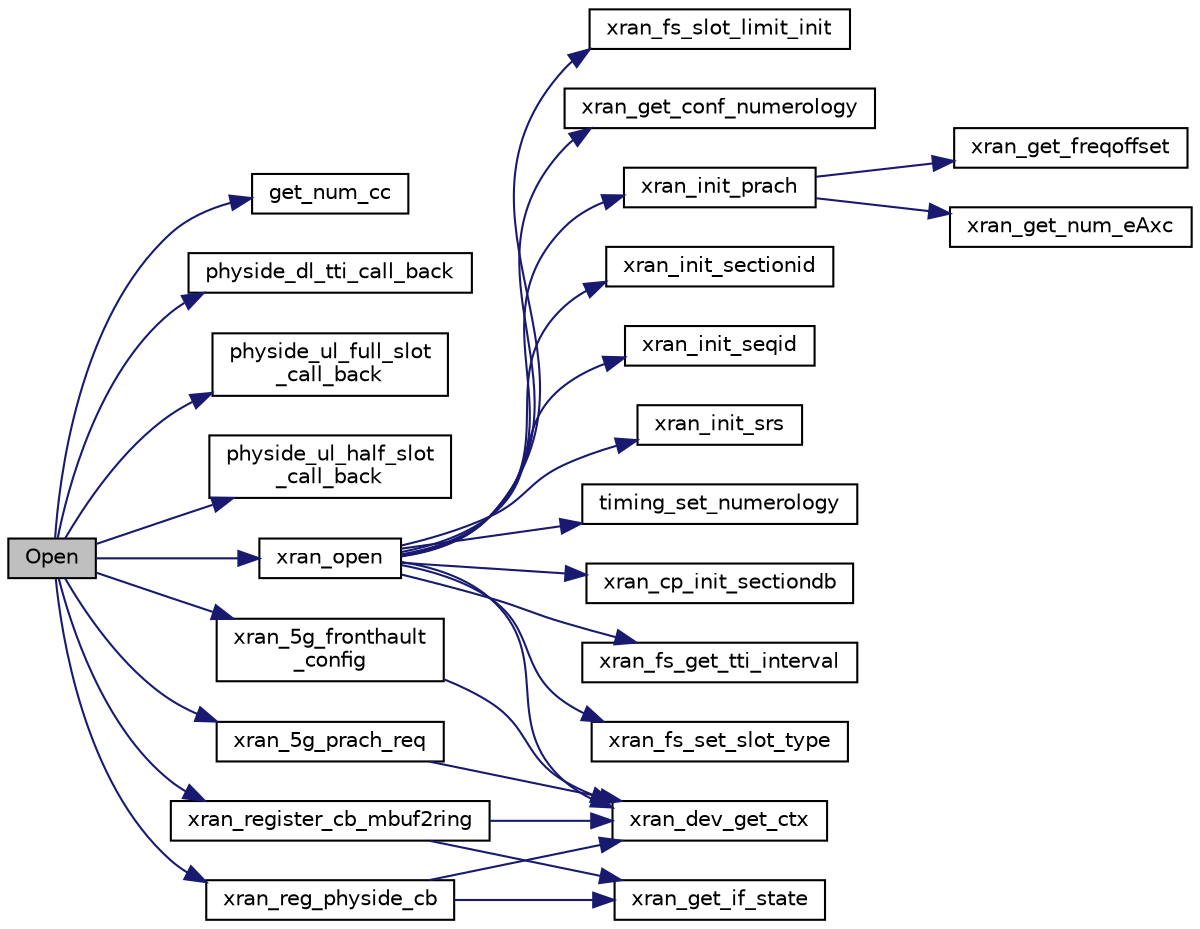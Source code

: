digraph "Open"
{
 // LATEX_PDF_SIZE
  edge [fontname="Helvetica",fontsize="10",labelfontname="Helvetica",labelfontsize="10"];
  node [fontname="Helvetica",fontsize="10",shape=record];
  rankdir="LR";
  Node1 [label="Open",height=0.2,width=0.4,color="black", fillcolor="grey75", style="filled", fontcolor="black",tooltip=" "];
  Node1 -> Node2 [color="midnightblue",fontsize="10",style="solid",fontname="Helvetica"];
  Node2 [label="get_num_cc",height=0.2,width=0.4,color="black", fillcolor="white", style="filled",URL="$classxran_lib_wraper.html#aeeef9211b4ee7d22934db64125b538dd",tooltip=" "];
  Node1 -> Node3 [color="midnightblue",fontsize="10",style="solid",fontname="Helvetica"];
  Node3 [label="physide_dl_tti_call_back",height=0.2,width=0.4,color="black", fillcolor="white", style="filled",URL="$sample-app_8c.html#aa8882d42d07fbd9750da4db4395b438c",tooltip=" "];
  Node1 -> Node4 [color="midnightblue",fontsize="10",style="solid",fontname="Helvetica"];
  Node4 [label="physide_ul_full_slot\l_call_back",height=0.2,width=0.4,color="black", fillcolor="white", style="filled",URL="$sample-app_8c.html#a874ba95e7c465e83ccc26ab623eec60c",tooltip=" "];
  Node1 -> Node5 [color="midnightblue",fontsize="10",style="solid",fontname="Helvetica"];
  Node5 [label="physide_ul_half_slot\l_call_back",height=0.2,width=0.4,color="black", fillcolor="white", style="filled",URL="$sample-app_8c.html#a52c968a559117b66a05591f958da75c2",tooltip=" "];
  Node1 -> Node6 [color="midnightblue",fontsize="10",style="solid",fontname="Helvetica"];
  Node6 [label="xran_5g_fronthault\l_config",height=0.2,width=0.4,color="black", fillcolor="white", style="filled",URL="$xran__fh__o__du_8h.html#ac94e2474beef3b68521cfd391211b1be",tooltip=" "];
  Node6 -> Node7 [color="midnightblue",fontsize="10",style="solid",fontname="Helvetica"];
  Node7 [label="xran_dev_get_ctx",height=0.2,width=0.4,color="black", fillcolor="white", style="filled",URL="$xran__main_8c.html#aa09e72e94d2a1d891e86f4c09b0f8b21",tooltip=" "];
  Node1 -> Node8 [color="midnightblue",fontsize="10",style="solid",fontname="Helvetica"];
  Node8 [label="xran_5g_prach_req",height=0.2,width=0.4,color="black", fillcolor="white", style="filled",URL="$xran__fh__o__du_8h.html#ab204e979de14c21d34e9b88c6c700d25",tooltip=" "];
  Node8 -> Node7 [color="midnightblue",fontsize="10",style="solid",fontname="Helvetica"];
  Node1 -> Node9 [color="midnightblue",fontsize="10",style="solid",fontname="Helvetica"];
  Node9 [label="xran_open",height=0.2,width=0.4,color="black", fillcolor="white", style="filled",URL="$xran__fh__o__du_8h.html#a03f408f45e97aa68ca47c92e4e7d1a70",tooltip=" "];
  Node9 -> Node10 [color="midnightblue",fontsize="10",style="solid",fontname="Helvetica"];
  Node10 [label="timing_set_numerology",height=0.2,width=0.4,color="black", fillcolor="white", style="filled",URL="$xran__timer_8h.html#a6c1790e87767257159038d0d98a393e6",tooltip=" "];
  Node9 -> Node11 [color="midnightblue",fontsize="10",style="solid",fontname="Helvetica"];
  Node11 [label="xran_cp_init_sectiondb",height=0.2,width=0.4,color="black", fillcolor="white", style="filled",URL="$xran__cp__api_8h.html#a3ca98b2a49501149a7b5baf9174897d8",tooltip="Initialize section database. Allocate required memory space to store section information...."];
  Node9 -> Node7 [color="midnightblue",fontsize="10",style="solid",fontname="Helvetica"];
  Node9 -> Node12 [color="midnightblue",fontsize="10",style="solid",fontname="Helvetica"];
  Node12 [label="xran_fs_get_tti_interval",height=0.2,width=0.4,color="black", fillcolor="white", style="filled",URL="$xran__frame__struct_8c.html#a8e8598556da3e49fa48cb646c24162fa",tooltip=" "];
  Node9 -> Node13 [color="midnightblue",fontsize="10",style="solid",fontname="Helvetica"];
  Node13 [label="xran_fs_set_slot_type",height=0.2,width=0.4,color="black", fillcolor="white", style="filled",URL="$xran__frame__struct_8c.html#a075025c7652869adb79799313aab4f64",tooltip=" "];
  Node9 -> Node14 [color="midnightblue",fontsize="10",style="solid",fontname="Helvetica"];
  Node14 [label="xran_fs_slot_limit_init",height=0.2,width=0.4,color="black", fillcolor="white", style="filled",URL="$xran__frame__struct_8c.html#a2fd9b68ce2fa4734a021203b320e4e04",tooltip=" "];
  Node9 -> Node15 [color="midnightblue",fontsize="10",style="solid",fontname="Helvetica"];
  Node15 [label="xran_get_conf_numerology",height=0.2,width=0.4,color="black", fillcolor="white", style="filled",URL="$xran__main_8c.html#ae6070ee9caf6a7ea8d7ef052ed0a559a",tooltip="Get the configuration of nummerology."];
  Node9 -> Node16 [color="midnightblue",fontsize="10",style="solid",fontname="Helvetica"];
  Node16 [label="xran_init_prach",height=0.2,width=0.4,color="black", fillcolor="white", style="filled",URL="$xran__main_8c.html#a00025c5bad7b7b6eea4374226f8c54bb",tooltip=" "];
  Node16 -> Node17 [color="midnightblue",fontsize="10",style="solid",fontname="Helvetica"];
  Node17 [label="xran_get_freqoffset",height=0.2,width=0.4,color="black", fillcolor="white", style="filled",URL="$xran__cp__api_8h.html#a4b7c2b7f89a0a04b07426e6adbecdb27",tooltip=" "];
  Node16 -> Node18 [color="midnightblue",fontsize="10",style="solid",fontname="Helvetica"];
  Node18 [label="xran_get_num_eAxc",height=0.2,width=0.4,color="black", fillcolor="white", style="filled",URL="$xran__main_8c.html#a3fc01469558ddf728239d59038ac5803",tooltip="Get the configuration of the number of antenna for UL."];
  Node9 -> Node19 [color="midnightblue",fontsize="10",style="solid",fontname="Helvetica"];
  Node19 [label="xran_init_sectionid",height=0.2,width=0.4,color="black", fillcolor="white", style="filled",URL="$xran__main_8c.html#a54de92e0ced826beeb759580d170562b",tooltip=" "];
  Node9 -> Node20 [color="midnightblue",fontsize="10",style="solid",fontname="Helvetica"];
  Node20 [label="xran_init_seqid",height=0.2,width=0.4,color="black", fillcolor="white", style="filled",URL="$xran__main_8c.html#a7a3c06a23d41de0038747348be9bb9da",tooltip=" "];
  Node9 -> Node21 [color="midnightblue",fontsize="10",style="solid",fontname="Helvetica"];
  Node21 [label="xran_init_srs",height=0.2,width=0.4,color="black", fillcolor="white", style="filled",URL="$xran__main_8c.html#acb5dd6ae5569cb3090d441c800068244",tooltip=" "];
  Node1 -> Node22 [color="midnightblue",fontsize="10",style="solid",fontname="Helvetica"];
  Node22 [label="xran_reg_physide_cb",height=0.2,width=0.4,color="black", fillcolor="white", style="filled",URL="$xran__fh__o__du_8h.html#aa8354b56b0be4be47c44a8a5c38db86e",tooltip=" "];
  Node22 -> Node7 [color="midnightblue",fontsize="10",style="solid",fontname="Helvetica"];
  Node22 -> Node23 [color="midnightblue",fontsize="10",style="solid",fontname="Helvetica"];
  Node23 [label="xran_get_if_state",height=0.2,width=0.4,color="black", fillcolor="white", style="filled",URL="$xran__main_8c.html#a937105f52446cfcb951e43e1dc3c4d8b",tooltip=" "];
  Node1 -> Node24 [color="midnightblue",fontsize="10",style="solid",fontname="Helvetica"];
  Node24 [label="xran_register_cb_mbuf2ring",height=0.2,width=0.4,color="black", fillcolor="white", style="filled",URL="$xran__common_8h.html#ad1ada9c5c57979c50f1a17a9050b8f3a",tooltip=" "];
  Node24 -> Node7 [color="midnightblue",fontsize="10",style="solid",fontname="Helvetica"];
  Node24 -> Node23 [color="midnightblue",fontsize="10",style="solid",fontname="Helvetica"];
}
